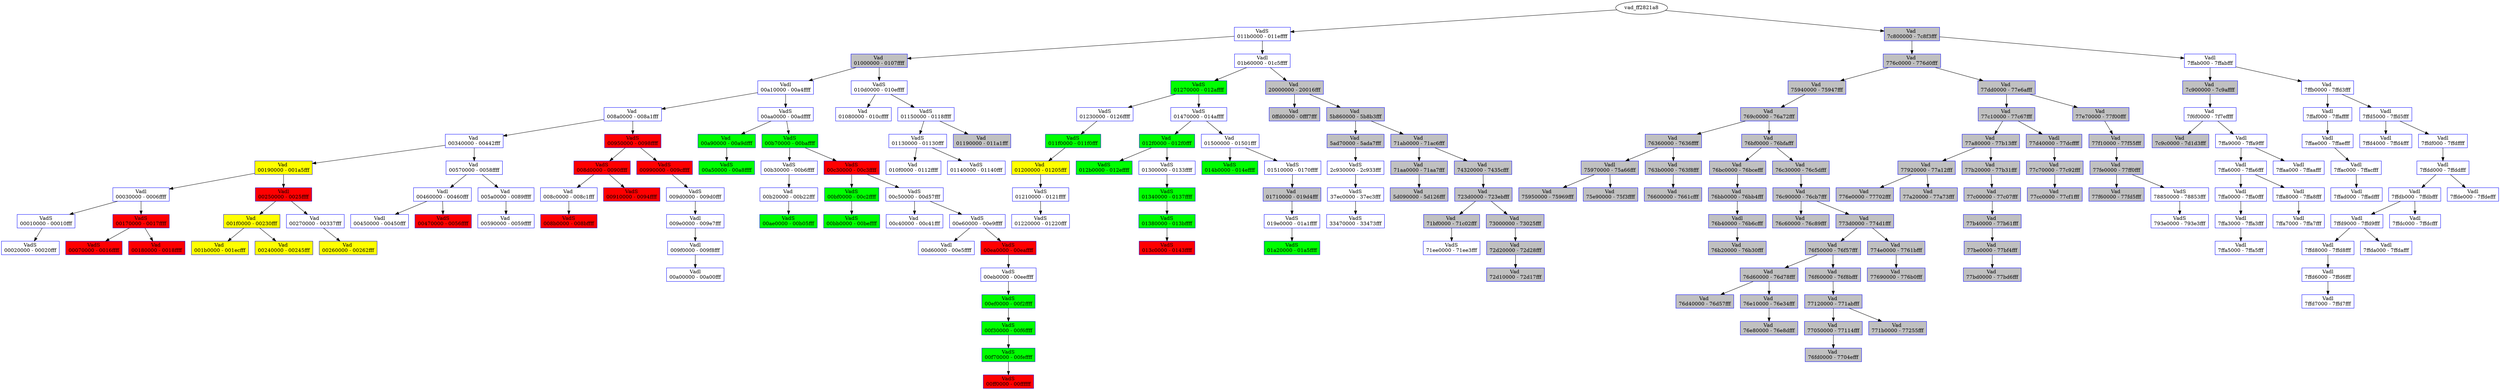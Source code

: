 /* Pid:    632 */
digraph processtree {
graph [rankdir = "TB"];
vad_ff2821a8 -> vad_80f64d18
vad_80f64d18 [label = "{ VadS\n011b0000 - 011effff }"shape = "record" color = "blue" style = "filled" fillcolor = "white"];
vad_80f64d18 -> vad_80f050a8
vad_80f050a8 [label = "{ Vad \n01000000 - 0107ffff }"shape = "record" color = "blue" style = "filled" fillcolor = "gray"];
vad_80f050a8 -> vad_ff290bd8
vad_ff290bd8 [label = "{ Vadl\n00a10000 - 00a4ffff }"shape = "record" color = "blue" style = "filled" fillcolor = "white"];
vad_ff290bd8 -> vad_ff227aa0
vad_ff227aa0 [label = "{ Vad \n008a0000 - 008a1fff }"shape = "record" color = "blue" style = "filled" fillcolor = "white"];
vad_ff227aa0 -> vad_80effdd8
vad_80effdd8 [label = "{ Vad \n00340000 - 00442fff }"shape = "record" color = "blue" style = "filled" fillcolor = "white"];
vad_80effdd8 -> vad_ff3bc660
vad_ff3bc660 [label = "{ Vad \n00190000 - 001a5fff }"shape = "record" color = "blue" style = "filled" fillcolor = "yellow"];
vad_ff3bc660 -> vad_ff2622a0
vad_ff2622a0 [label = "{ Vadl\n00030000 - 0006ffff }"shape = "record" color = "blue" style = "filled" fillcolor = "white"];
vad_ff2622a0 -> vad_810cc408
vad_810cc408 [label = "{ VadS\n00010000 - 00010fff }"shape = "record" color = "blue" style = "filled" fillcolor = "white"];
vad_810cc408 -> vad_81087e08
vad_81087e08 [label = "{ VadS\n00020000 - 00020fff }"shape = "record" color = "blue" style = "filled" fillcolor = "white"];
vad_ff2622a0 -> vad_810873b8
vad_810873b8 [label = "{ VadS\n00170000 - 0017ffff }"shape = "record" color = "blue" style = "filled" fillcolor = "red"];
vad_810873b8 -> vad_810ccca0
vad_810ccca0 [label = "{ VadS\n00070000 - 0016ffff }"shape = "record" color = "blue" style = "filled" fillcolor = "red"];
vad_810873b8 -> vad_ff3b0b38
vad_ff3b0b38 [label = "{ Vad \n00180000 - 0018ffff }"shape = "record" color = "blue" style = "filled" fillcolor = "red"];
vad_ff3bc660 -> vad_80f693a0
vad_80f693a0 [label = "{ Vadl\n00250000 - 0025ffff }"shape = "record" color = "blue" style = "filled" fillcolor = "red"];
vad_80f693a0 -> vad_80efa280
vad_80efa280 [label = "{ Vad \n001f0000 - 00230fff }"shape = "record" color = "blue" style = "filled" fillcolor = "yellow"];
vad_80efa280 -> vad_80f77d10
vad_80f77d10 [label = "{ Vad \n001b0000 - 001ecfff }"shape = "record" color = "blue" style = "filled" fillcolor = "yellow"];
vad_80efa280 -> vad_80fad378
vad_80fad378 [label = "{ Vad \n00240000 - 00245fff }"shape = "record" color = "blue" style = "filled" fillcolor = "yellow"];
vad_80f693a0 -> vad_80fb2e98
vad_80fb2e98 [label = "{ Vad \n00270000 - 00337fff }"shape = "record" color = "blue" style = "filled" fillcolor = "white"];
vad_80fb2e98 -> vad_80fb5a70
vad_80fb5a70 [label = "{ Vad \n00260000 - 00262fff }"shape = "record" color = "blue" style = "filled" fillcolor = "yellow"];
vad_80effdd8 -> vad_ff37a2e8
vad_ff37a2e8 [label = "{ Vad \n00570000 - 0058ffff }"shape = "record" color = "blue" style = "filled" fillcolor = "white"];
vad_ff37a2e8 -> vad_80febc90
vad_80febc90 [label = "{ Vadl\n00460000 - 00460fff }"shape = "record" color = "blue" style = "filled" fillcolor = "white"];
vad_80febc90 -> vad_ff2ac8c0
vad_ff2ac8c0 [label = "{ Vadl\n00450000 - 00450fff }"shape = "record" color = "blue" style = "filled" fillcolor = "white"];
vad_80febc90 -> vad_81031818
vad_81031818 [label = "{ VadS\n00470000 - 0056ffff }"shape = "record" color = "blue" style = "filled" fillcolor = "red"];
vad_ff37a2e8 -> vad_ff38f1f0
vad_ff38f1f0 [label = "{ Vad \n005a0000 - 0089ffff }"shape = "record" color = "blue" style = "filled" fillcolor = "white"];
vad_ff38f1f0 -> vad_ff3c0e68
vad_ff3c0e68 [label = "{ Vad \n00590000 - 0059ffff }"shape = "record" color = "blue" style = "filled" fillcolor = "white"];
vad_ff227aa0 -> vad_81049a98
vad_81049a98 [label = "{ VadS\n00950000 - 0098ffff }"shape = "record" color = "blue" style = "filled" fillcolor = "red"];
vad_81049a98 -> vad_8105e728
vad_8105e728 [label = "{ VadS\n008d0000 - 0090ffff }"shape = "record" color = "blue" style = "filled" fillcolor = "red"];
vad_8105e728 -> vad_ff374c38
vad_ff374c38 [label = "{ Vad \n008c0000 - 008c1fff }"shape = "record" color = "blue" style = "filled" fillcolor = "white"];
vad_ff374c38 -> vad_810c9728
vad_810c9728 [label = "{ VadS\n008b0000 - 008bffff }"shape = "record" color = "blue" style = "filled" fillcolor = "red"];
vad_8105e728 -> vad_81049728
vad_81049728 [label = "{ VadS\n00910000 - 0094ffff }"shape = "record" color = "blue" style = "filled" fillcolor = "red"];
vad_81049a98 -> vad_8105c980
vad_8105c980 [label = "{ VadS\n00990000 - 009cffff }"shape = "record" color = "blue" style = "filled" fillcolor = "red"];
vad_8105c980 -> vad_810464a8
vad_810464a8 [label = "{ VadS\n009d0000 - 009d0fff }"shape = "record" color = "blue" style = "filled" fillcolor = "white"];
vad_810464a8 -> vad_ff23a930
vad_ff23a930 [label = "{ Vadl\n009e0000 - 009e7fff }"shape = "record" color = "blue" style = "filled" fillcolor = "white"];
vad_ff23a930 -> vad_80f00bb0
vad_80f00bb0 [label = "{ Vadl\n009f0000 - 009f8fff }"shape = "record" color = "blue" style = "filled" fillcolor = "white"];
vad_80f00bb0 -> vad_ff2185e0
vad_ff2185e0 [label = "{ Vadl\n00a00000 - 00a00fff }"shape = "record" color = "blue" style = "filled" fillcolor = "white"];
vad_ff290bd8 -> vad_810b2610
vad_810b2610 [label = "{ VadS\n00aa0000 - 00adffff }"shape = "record" color = "blue" style = "filled" fillcolor = "white"];
vad_810b2610 -> vad_810270a8
vad_810270a8 [label = "{ Vad \n00a90000 - 00a9dfff }"shape = "record" color = "blue" style = "filled" fillcolor = "green"];
vad_810270a8 -> vad_ff1206b0
vad_ff1206b0 [label = "{ VadS\n00a50000 - 00a8ffff }"shape = "record" color = "blue" style = "filled" fillcolor = "green"];
vad_810b2610 -> vad_81076ae8
vad_81076ae8 [label = "{ VadS\n00b70000 - 00baffff }"shape = "record" color = "blue" style = "filled" fillcolor = "green"];
vad_81076ae8 -> vad_8105f5c0
vad_8105f5c0 [label = "{ VadS\n00b30000 - 00b6ffff }"shape = "record" color = "blue" style = "filled" fillcolor = "white"];
vad_8105f5c0 -> vad_ff230648
vad_ff230648 [label = "{ Vad \n00b20000 - 00b22fff }"shape = "record" color = "blue" style = "filled" fillcolor = "white"];
vad_ff230648 -> vad_80fa9270
vad_80fa9270 [label = "{ VadS\n00ae0000 - 00b05fff }"shape = "record" color = "blue" style = "filled" fillcolor = "green"];
vad_81076ae8 -> vad_ff38dbe8
vad_ff38dbe8 [label = "{ VadS\n00c30000 - 00c3ffff }"shape = "record" color = "blue" style = "filled" fillcolor = "red"];
vad_ff38dbe8 -> vad_810c9e08
vad_810c9e08 [label = "{ VadS\n00bf0000 - 00c2ffff }"shape = "record" color = "blue" style = "filled" fillcolor = "green"];
vad_810c9e08 -> vad_ff37c1e0
vad_ff37c1e0 [label = "{ VadS\n00bb0000 - 00beffff }"shape = "record" color = "blue" style = "filled" fillcolor = "green"];
vad_ff38dbe8 -> vad_ff368278
vad_ff368278 [label = "{ VadS\n00c50000 - 00d57fff }"shape = "record" color = "blue" style = "filled" fillcolor = "white"];
vad_ff368278 -> vad_ff2243b0
vad_ff2243b0 [label = "{ Vad \n00c40000 - 00c41fff }"shape = "record" color = "blue" style = "filled" fillcolor = "white"];
vad_ff368278 -> vad_ff384138
vad_ff384138 [label = "{ VadS\n00e60000 - 00e9ffff }"shape = "record" color = "blue" style = "filled" fillcolor = "white"];
vad_ff384138 -> vad_ff2209c0
vad_ff2209c0 [label = "{ Vadl\n00d60000 - 00e5ffff }"shape = "record" color = "blue" style = "filled" fillcolor = "white"];
vad_ff384138 -> vad_ff20b1d8
vad_ff20b1d8 [label = "{ VadS\n00ea0000 - 00eaffff }"shape = "record" color = "blue" style = "filled" fillcolor = "red"];
vad_ff20b1d8 -> vad_ff361988
vad_ff361988 [label = "{ VadS\n00eb0000 - 00eeffff }"shape = "record" color = "blue" style = "filled" fillcolor = "white"];
vad_ff361988 -> vad_ff1e8140
vad_ff1e8140 [label = "{ VadS\n00ef0000 - 00f2ffff }"shape = "record" color = "blue" style = "filled" fillcolor = "green"];
vad_ff1e8140 -> vad_ff3c0108
vad_ff3c0108 [label = "{ VadS\n00f30000 - 00f6ffff }"shape = "record" color = "blue" style = "filled" fillcolor = "green"];
vad_ff3c0108 -> vad_81031b88
vad_81031b88 [label = "{ VadS\n00f70000 - 00feffff }"shape = "record" color = "blue" style = "filled" fillcolor = "green"];
vad_81031b88 -> vad_ff3bed50
vad_ff3bed50 [label = "{ VadS\n00ff0000 - 00ffffff }"shape = "record" color = "blue" style = "filled" fillcolor = "red"];
vad_80f050a8 -> vad_ff3872f8
vad_ff3872f8 [label = "{ VadS\n010d0000 - 010effff }"shape = "record" color = "blue" style = "filled" fillcolor = "white"];
vad_ff3872f8 -> vad_ff1ea2d0
vad_ff1ea2d0 [label = "{ Vad \n01080000 - 010cffff }"shape = "record" color = "blue" style = "filled" fillcolor = "white"];
vad_ff3872f8 -> vad_80effb70
vad_80effb70 [label = "{ VadS\n01150000 - 0118ffff }"shape = "record" color = "blue" style = "filled" fillcolor = "white"];
vad_80effb70 -> vad_ff218c20
vad_ff218c20 [label = "{ VadS\n01130000 - 01130fff }"shape = "record" color = "blue" style = "filled" fillcolor = "white"];
vad_ff218c20 -> vad_ff247290
vad_ff247290 [label = "{ Vad \n010f0000 - 0112ffff }"shape = "record" color = "blue" style = "filled" fillcolor = "white"];
vad_ff218c20 -> vad_80fa4598
vad_80fa4598 [label = "{ VadS\n01140000 - 01140fff }"shape = "record" color = "blue" style = "filled" fillcolor = "white"];
vad_80effb70 -> vad_ff2a5488
vad_ff2a5488 [label = "{ Vad \n01190000 - 011a1fff }"shape = "record" color = "blue" style = "filled" fillcolor = "gray"];
vad_80f64d18 -> vad_ff25eee0
vad_ff25eee0 [label = "{ Vadl\n01b60000 - 01c5ffff }"shape = "record" color = "blue" style = "filled" fillcolor = "white"];
vad_ff25eee0 -> vad_ff244628
vad_ff244628 [label = "{ VadS\n01270000 - 012affff }"shape = "record" color = "blue" style = "filled" fillcolor = "green"];
vad_ff244628 -> vad_ff222a50
vad_ff222a50 [label = "{ VadS\n01230000 - 0126ffff }"shape = "record" color = "blue" style = "filled" fillcolor = "white"];
vad_ff222a50 -> vad_ff3b2a98
vad_ff3b2a98 [label = "{ VadS\n011f0000 - 011f0fff }"shape = "record" color = "blue" style = "filled" fillcolor = "green"];
vad_ff3b2a98 -> vad_ff1546d8
vad_ff1546d8 [label = "{ Vad \n01200000 - 01205fff }"shape = "record" color = "blue" style = "filled" fillcolor = "yellow"];
vad_ff1546d8 -> vad_80f75040
vad_80f75040 [label = "{ VadS\n01210000 - 0121ffff }"shape = "record" color = "blue" style = "filled" fillcolor = "white"];
vad_80f75040 -> vad_80ffd588
vad_80ffd588 [label = "{ VadS\n01220000 - 01220fff }"shape = "record" color = "blue" style = "filled" fillcolor = "white"];
vad_ff244628 -> vad_ff2a5218
vad_ff2a5218 [label = "{ VadS\n01470000 - 014affff }"shape = "record" color = "blue" style = "filled" fillcolor = "white"];
vad_ff2a5218 -> vad_ff23b0e8
vad_ff23b0e8 [label = "{ Vad \n012f0000 - 012f0fff }"shape = "record" color = "blue" style = "filled" fillcolor = "green"];
vad_ff23b0e8 -> vad_80fb6dd8
vad_80fb6dd8 [label = "{ VadS\n012b0000 - 012effff }"shape = "record" color = "blue" style = "filled" fillcolor = "green"];
vad_ff23b0e8 -> vad_ff394ed8
vad_ff394ed8 [label = "{ VadS\n01300000 - 0133ffff }"shape = "record" color = "blue" style = "filled" fillcolor = "white"];
vad_ff394ed8 -> vad_ff25aed8
vad_ff25aed8 [label = "{ VadS\n01340000 - 0137ffff }"shape = "record" color = "blue" style = "filled" fillcolor = "green"];
vad_ff25aed8 -> vad_80efe518
vad_80efe518 [label = "{ VadS\n01380000 - 013bffff }"shape = "record" color = "blue" style = "filled" fillcolor = "green"];
vad_80efe518 -> vad_ff161478
vad_ff161478 [label = "{ VadS\n013c0000 - 0143ffff }"shape = "record" color = "blue" style = "filled" fillcolor = "red"];
vad_ff2a5218 -> vad_ff1f32c8
vad_ff1f32c8 [label = "{ Vad \n01500000 - 01501fff }"shape = "record" color = "blue" style = "filled" fillcolor = "white"];
vad_ff1f32c8 -> vad_ff1f6130
vad_ff1f6130 [label = "{ VadS\n014b0000 - 014effff }"shape = "record" color = "blue" style = "filled" fillcolor = "green"];
vad_ff1f32c8 -> vad_ff15a228
vad_ff15a228 [label = "{ VadS\n01510000 - 0170ffff }"shape = "record" color = "blue" style = "filled" fillcolor = "white"];
vad_ff15a228 -> vad_ff1e96f0
vad_ff1e96f0 [label = "{ Vad \n01710000 - 019d4fff }"shape = "record" color = "blue" style = "filled" fillcolor = "gray"];
vad_ff1e96f0 -> vad_80f057c8
vad_80f057c8 [label = "{ VadS\n019e0000 - 01a1ffff }"shape = "record" color = "blue" style = "filled" fillcolor = "white"];
vad_80f057c8 -> vad_80fc61b0
vad_80fc61b0 [label = "{ VadS\n01a20000 - 01a5ffff }"shape = "record" color = "blue" style = "filled" fillcolor = "green"];
vad_ff25eee0 -> vad_ff1e9908
vad_ff1e9908 [label = "{ Vad \n20000000 - 20016fff }"shape = "record" color = "blue" style = "filled" fillcolor = "gray"];
vad_ff1e9908 -> vad_ff21d548
vad_ff21d548 [label = "{ Vad \n0ffd0000 - 0fff7fff }"shape = "record" color = "blue" style = "filled" fillcolor = "gray"];
vad_ff1e9908 -> vad_80f0db98
vad_80f0db98 [label = "{ Vad \n5b860000 - 5b8b3fff }"shape = "record" color = "blue" style = "filled" fillcolor = "gray"];
vad_80f0db98 -> vad_ff21ae40
vad_ff21ae40 [label = "{ Vad \n5ad70000 - 5ada7fff }"shape = "record" color = "blue" style = "filled" fillcolor = "gray"];
vad_ff21ae40 -> vad_ff230098
vad_ff230098 [label = "{ VadS\n2c930000 - 2c933fff }"shape = "record" color = "blue" style = "filled" fillcolor = "white"];
vad_ff230098 -> vad_80f08a40
vad_80f08a40 [label = "{ VadS\n37ec0000 - 37ec3fff }"shape = "record" color = "blue" style = "filled" fillcolor = "white"];
vad_80f08a40 -> vad_ff25f200
vad_ff25f200 [label = "{ VadS\n33470000 - 33473fff }"shape = "record" color = "blue" style = "filled" fillcolor = "white"];
vad_80f0db98 -> vad_80f28b18
vad_80f28b18 [label = "{ Vad \n71ab0000 - 71ac6fff }"shape = "record" color = "blue" style = "filled" fillcolor = "gray"];
vad_80f28b18 -> vad_80fb7880
vad_80fb7880 [label = "{ Vad \n71aa0000 - 71aa7fff }"shape = "record" color = "blue" style = "filled" fillcolor = "gray"];
vad_80fb7880 -> vad_80f00328
vad_80f00328 [label = "{ Vad \n5d090000 - 5d126fff }"shape = "record" color = "blue" style = "filled" fillcolor = "gray"];
vad_80f28b18 -> vad_80f04828
vad_80f04828 [label = "{ Vad \n74320000 - 7435cfff }"shape = "record" color = "blue" style = "filled" fillcolor = "gray"];
vad_80f04828 -> vad_ff22b900
vad_ff22b900 [label = "{ Vad \n723d0000 - 723ebfff }"shape = "record" color = "blue" style = "filled" fillcolor = "gray"];
vad_ff22b900 -> vad_ff1eb8a8
vad_ff1eb8a8 [label = "{ Vad \n71bf0000 - 71c02fff }"shape = "record" color = "blue" style = "filled" fillcolor = "gray"];
vad_ff1eb8a8 -> vad_ff122288
vad_ff122288 [label = "{ VadS\n71ee0000 - 71ee3fff }"shape = "record" color = "blue" style = "filled" fillcolor = "white"];
vad_ff22b900 -> vad_ff2a54b8
vad_ff2a54b8 [label = "{ Vad \n73000000 - 73025fff }"shape = "record" color = "blue" style = "filled" fillcolor = "gray"];
vad_ff2a54b8 -> vad_81001378
vad_81001378 [label = "{ Vad \n72d20000 - 72d28fff }"shape = "record" color = "blue" style = "filled" fillcolor = "gray"];
vad_81001378 -> vad_ff2320e8
vad_ff2320e8 [label = "{ Vad \n72d10000 - 72d17fff }"shape = "record" color = "blue" style = "filled" fillcolor = "gray"];
vad_ff2821a8 -> vad_80fad5b8
vad_80fad5b8 [label = "{ Vad \n7c800000 - 7c8f3fff }"shape = "record" color = "blue" style = "filled" fillcolor = "gray"];
vad_80fad5b8 -> vad_80f75288
vad_80f75288 [label = "{ Vad \n776c0000 - 776d0fff }"shape = "record" color = "blue" style = "filled" fillcolor = "gray"];
vad_80f75288 -> vad_80f645e0
vad_80f645e0 [label = "{ Vad \n75940000 - 75947fff }"shape = "record" color = "blue" style = "filled" fillcolor = "gray"];
vad_80f645e0 -> vad_ff2ad720
vad_ff2ad720 [label = "{ Vad \n769c0000 - 76a72fff }"shape = "record" color = "blue" style = "filled" fillcolor = "gray"];
vad_ff2ad720 -> vad_80efe620
vad_80efe620 [label = "{ Vad \n76360000 - 7636ffff }"shape = "record" color = "blue" style = "filled" fillcolor = "gray"];
vad_80efe620 -> vad_80f00bf0
vad_80f00bf0 [label = "{ Vadl\n75970000 - 75a66fff }"shape = "record" color = "blue" style = "filled" fillcolor = "gray"];
vad_80f00bf0 -> vad_ff2a57a8
vad_ff2a57a8 [label = "{ Vad \n75950000 - 75969fff }"shape = "record" color = "blue" style = "filled" fillcolor = "gray"];
vad_80f00bf0 -> vad_ff20b0c0
vad_ff20b0c0 [label = "{ Vad \n75e90000 - 75f3ffff }"shape = "record" color = "blue" style = "filled" fillcolor = "gray"];
vad_80efe620 -> vad_80f66808
vad_80f66808 [label = "{ Vad \n763b0000 - 763f8fff }"shape = "record" color = "blue" style = "filled" fillcolor = "gray"];
vad_80f66808 -> vad_ff2126e0
vad_ff2126e0 [label = "{ Vad \n76600000 - 7661cfff }"shape = "record" color = "blue" style = "filled" fillcolor = "gray"];
vad_ff2ad720 -> vad_80f00b78
vad_80f00b78 [label = "{ Vad \n76bf0000 - 76bfafff }"shape = "record" color = "blue" style = "filled" fillcolor = "gray"];
vad_80f00b78 -> vad_ff360c60
vad_ff360c60 [label = "{ Vad \n76bc0000 - 76bcefff }"shape = "record" color = "blue" style = "filled" fillcolor = "gray"];
vad_ff360c60 -> vad_80fb3a38
vad_80fb3a38 [label = "{ Vad \n76bb0000 - 76bb4fff }"shape = "record" color = "blue" style = "filled" fillcolor = "gray"];
vad_80fb3a38 -> vad_ff39b008
vad_ff39b008 [label = "{ Vadl\n76b40000 - 76b6cfff }"shape = "record" color = "blue" style = "filled" fillcolor = "gray"];
vad_ff39b008 -> vad_ff15a248
vad_ff15a248 [label = "{ Vad \n76b20000 - 76b30fff }"shape = "record" color = "blue" style = "filled" fillcolor = "gray"];
vad_80f00b78 -> vad_80fada50
vad_80fada50 [label = "{ Vad \n76c30000 - 76c5dfff }"shape = "record" color = "blue" style = "filled" fillcolor = "gray"];
vad_80fada50 -> vad_81026b08
vad_81026b08 [label = "{ Vad \n76c90000 - 76cb7fff }"shape = "record" color = "blue" style = "filled" fillcolor = "gray"];
vad_81026b08 -> vad_80fb3a08
vad_80fb3a08 [label = "{ Vad \n76c60000 - 76c89fff }"shape = "record" color = "blue" style = "filled" fillcolor = "gray"];
vad_81026b08 -> vad_ff3be8f8
vad_ff3be8f8 [label = "{ Vad \n773d0000 - 774d1fff }"shape = "record" color = "blue" style = "filled" fillcolor = "gray"];
vad_ff3be8f8 -> vad_ff234ca8
vad_ff234ca8 [label = "{ Vad \n76f50000 - 76f57fff }"shape = "record" color = "blue" style = "filled" fillcolor = "gray"];
vad_ff234ca8 -> vad_ff1e6bf0
vad_ff1e6bf0 [label = "{ Vad \n76d60000 - 76d78fff }"shape = "record" color = "blue" style = "filled" fillcolor = "gray"];
vad_ff1e6bf0 -> vad_ff149740
vad_ff149740 [label = "{ Vad \n76d40000 - 76d57fff }"shape = "record" color = "blue" style = "filled" fillcolor = "gray"];
vad_ff1e6bf0 -> vad_ff23b0a8
vad_ff23b0a8 [label = "{ Vad \n76e10000 - 76e34fff }"shape = "record" color = "blue" style = "filled" fillcolor = "gray"];
vad_ff23b0a8 -> vad_ff21d0b8
vad_ff21d0b8 [label = "{ Vad \n76e80000 - 76e8dfff }"shape = "record" color = "blue" style = "filled" fillcolor = "gray"];
vad_ff234ca8 -> vad_ff1ef9d8
vad_ff1ef9d8 [label = "{ Vad \n76f60000 - 76f8bfff }"shape = "record" color = "blue" style = "filled" fillcolor = "gray"];
vad_ff1ef9d8 -> vad_ff21d0e8
vad_ff21d0e8 [label = "{ Vad \n77120000 - 771abfff }"shape = "record" color = "blue" style = "filled" fillcolor = "gray"];
vad_ff21d0e8 -> vad_ff1394c0
vad_ff1394c0 [label = "{ Vad \n77050000 - 77114fff }"shape = "record" color = "blue" style = "filled" fillcolor = "gray"];
vad_ff1394c0 -> vad_ff1e9330
vad_ff1e9330 [label = "{ Vad \n76fd0000 - 7704efff }"shape = "record" color = "blue" style = "filled" fillcolor = "gray"];
vad_ff21d0e8 -> vad_ff206300
vad_ff206300 [label = "{ Vad \n771b0000 - 77255fff }"shape = "record" color = "blue" style = "filled" fillcolor = "gray"];
vad_ff3be8f8 -> vad_80fb3578
vad_80fb3578 [label = "{ Vad \n774e0000 - 7761bfff }"shape = "record" color = "blue" style = "filled" fillcolor = "gray"];
vad_80fb3578 -> vad_ff29f9d8
vad_ff29f9d8 [label = "{ Vad \n77690000 - 776b0fff }"shape = "record" color = "blue" style = "filled" fillcolor = "gray"];
vad_80f75288 -> vad_80fbd088
vad_80fbd088 [label = "{ Vad \n77dd0000 - 77e6afff }"shape = "record" color = "blue" style = "filled" fillcolor = "gray"];
vad_80fbd088 -> vad_80f07668
vad_80f07668 [label = "{ Vad \n77c10000 - 77c67fff }"shape = "record" color = "blue" style = "filled" fillcolor = "gray"];
vad_80f07668 -> vad_80f0c5f0
vad_80f0c5f0 [label = "{ Vad \n77a80000 - 77b13fff }"shape = "record" color = "blue" style = "filled" fillcolor = "gray"];
vad_80f0c5f0 -> vad_80f66550
vad_80f66550 [label = "{ Vad \n77920000 - 77a12fff }"shape = "record" color = "blue" style = "filled" fillcolor = "gray"];
vad_80f66550 -> vad_80ff60f8
vad_80ff60f8 [label = "{ Vad \n776e0000 - 77702fff }"shape = "record" color = "blue" style = "filled" fillcolor = "gray"];
vad_80f66550 -> vad_ff3b91e8
vad_ff3b91e8 [label = "{ Vad \n77a20000 - 77a73fff }"shape = "record" color = "blue" style = "filled" fillcolor = "gray"];
vad_80f0c5f0 -> vad_80ef9a08
vad_80ef9a08 [label = "{ Vad \n77b20000 - 77b31fff }"shape = "record" color = "blue" style = "filled" fillcolor = "gray"];
vad_80ef9a08 -> vad_80feb178
vad_80feb178 [label = "{ Vad \n77c00000 - 77c07fff }"shape = "record" color = "blue" style = "filled" fillcolor = "gray"];
vad_80feb178 -> vad_80fb4a40
vad_80fb4a40 [label = "{ Vad \n77b40000 - 77b61fff }"shape = "record" color = "blue" style = "filled" fillcolor = "gray"];
vad_80fb4a40 -> vad_ff38b1d8
vad_ff38b1d8 [label = "{ Vad \n77be0000 - 77bf4fff }"shape = "record" color = "blue" style = "filled" fillcolor = "gray"];
vad_ff38b1d8 -> vad_ff25ded8
vad_ff25ded8 [label = "{ Vad \n77bd0000 - 77bd6fff }"shape = "record" color = "blue" style = "filled" fillcolor = "gray"];
vad_80f07668 -> vad_ff29d880
vad_ff29d880 [label = "{ Vadl\n77d40000 - 77dcffff }"shape = "record" color = "blue" style = "filled" fillcolor = "gray"];
vad_ff29d880 -> vad_ff1e6c20
vad_ff1e6c20 [label = "{ Vad \n77c70000 - 77c92fff }"shape = "record" color = "blue" style = "filled" fillcolor = "gray"];
vad_ff1e6c20 -> vad_ff2320a8
vad_ff2320a8 [label = "{ Vad \n77cc0000 - 77cf1fff }"shape = "record" color = "blue" style = "filled" fillcolor = "gray"];
vad_80fbd088 -> vad_80ff5e80
vad_80ff5e80 [label = "{ Vad \n77e70000 - 77f00fff }"shape = "record" color = "blue" style = "filled" fillcolor = "gray"];
vad_80ff5e80 -> vad_80f0cad0
vad_80f0cad0 [label = "{ Vad \n77f10000 - 77f55fff }"shape = "record" color = "blue" style = "filled" fillcolor = "gray"];
vad_80f0cad0 -> vad_80f4b398
vad_80f4b398 [label = "{ Vad \n77fe0000 - 77ff0fff }"shape = "record" color = "blue" style = "filled" fillcolor = "gray"];
vad_80f4b398 -> vad_80fb5250
vad_80fb5250 [label = "{ Vad \n77f60000 - 77fd5fff }"shape = "record" color = "blue" style = "filled" fillcolor = "gray"];
vad_80f4b398 -> vad_80f70e68
vad_80f70e68 [label = "{ VadS\n78850000 - 78853fff }"shape = "record" color = "blue" style = "filled" fillcolor = "white"];
vad_80f70e68 -> vad_ff25a0e8
vad_ff25a0e8 [label = "{ VadS\n793e0000 - 793e3fff }"shape = "record" color = "blue" style = "filled" fillcolor = "white"];
vad_80fad5b8 -> vad_ff29e4e0
vad_ff29e4e0 [label = "{ Vadl\n7ffab000 - 7ffabfff }"shape = "record" color = "blue" style = "filled" fillcolor = "white"];
vad_ff29e4e0 -> vad_80fbe800
vad_80fbe800 [label = "{ Vad \n7c900000 - 7c9affff }"shape = "record" color = "blue" style = "filled" fillcolor = "gray"];
vad_80fbe800 -> vad_80fca108
vad_80fca108 [label = "{ Vad \n7f6f0000 - 7f7effff }"shape = "record" color = "blue" style = "filled" fillcolor = "white"];
vad_80fca108 -> vad_80f0a9d0
vad_80f0a9d0 [label = "{ Vad \n7c9c0000 - 7d1d3fff }"shape = "record" color = "blue" style = "filled" fillcolor = "gray"];
vad_80fca108 -> vad_ff24efc8
vad_ff24efc8 [label = "{ Vadl\n7ffa9000 - 7ffa9fff }"shape = "record" color = "blue" style = "filled" fillcolor = "white"];
vad_ff24efc8 -> vad_ff39b0d8
vad_ff39b0d8 [label = "{ Vadl\n7ffa6000 - 7ffa6fff }"shape = "record" color = "blue" style = "filled" fillcolor = "white"];
vad_ff39b0d8 -> vad_ff394e90
vad_ff394e90 [label = "{ Vadl\n7ffa0000 - 7ffa0fff }"shape = "record" color = "blue" style = "filled" fillcolor = "white"];
vad_ff394e90 -> vad_ff3b8f40
vad_ff3b8f40 [label = "{ Vadl\n7ffa3000 - 7ffa3fff }"shape = "record" color = "blue" style = "filled" fillcolor = "white"];
vad_ff3b8f40 -> vad_80f29ea0
vad_80f29ea0 [label = "{ Vadl\n7ffa5000 - 7ffa5fff }"shape = "record" color = "blue" style = "filled" fillcolor = "white"];
vad_ff39b0d8 -> vad_ff1f31f0
vad_ff1f31f0 [label = "{ Vadl\n7ffa8000 - 7ffa8fff }"shape = "record" color = "blue" style = "filled" fillcolor = "white"];
vad_ff1f31f0 -> vad_80f70268
vad_80f70268 [label = "{ Vadl\n7ffa7000 - 7ffa7fff }"shape = "record" color = "blue" style = "filled" fillcolor = "white"];
vad_ff24efc8 -> vad_ff21d578
vad_ff21d578 [label = "{ Vadl\n7ffaa000 - 7ffaafff }"shape = "record" color = "blue" style = "filled" fillcolor = "white"];
vad_ff29e4e0 -> vad_80fca5a0
vad_80fca5a0 [label = "{ Vad \n7ffb0000 - 7ffd3fff }"shape = "record" color = "blue" style = "filled" fillcolor = "white"];
vad_80fca5a0 -> vad_ff3caaf8
vad_ff3caaf8 [label = "{ Vadl\n7ffaf000 - 7ffaffff }"shape = "record" color = "blue" style = "filled" fillcolor = "white"];
vad_ff3caaf8 -> vad_80f55e08
vad_80f55e08 [label = "{ Vadl\n7ffae000 - 7ffaefff }"shape = "record" color = "blue" style = "filled" fillcolor = "white"];
vad_80f55e08 -> vad_ff377168
vad_ff377168 [label = "{ Vadl\n7ffac000 - 7ffacfff }"shape = "record" color = "blue" style = "filled" fillcolor = "white"];
vad_ff377168 -> vad_80f68cf8
vad_80f68cf8 [label = "{ Vadl\n7ffad000 - 7ffadfff }"shape = "record" color = "blue" style = "filled" fillcolor = "white"];
vad_80fca5a0 -> vad_80f59778
vad_80f59778 [label = "{ Vadl\n7ffd5000 - 7ffd5fff }"shape = "record" color = "blue" style = "filled" fillcolor = "white"];
vad_80f59778 -> vad_ff2161e0
vad_ff2161e0 [label = "{ Vadl\n7ffd4000 - 7ffd4fff }"shape = "record" color = "blue" style = "filled" fillcolor = "white"];
vad_80f59778 -> vad_80f59578
vad_80f59578 [label = "{ Vadl\n7ffdf000 - 7ffdffff }"shape = "record" color = "blue" style = "filled" fillcolor = "white"];
vad_80f59578 -> vad_80fae9e8
vad_80fae9e8 [label = "{ Vadl\n7ffdd000 - 7ffddfff }"shape = "record" color = "blue" style = "filled" fillcolor = "white"];
vad_80fae9e8 -> vad_ff29f0b8
vad_ff29f0b8 [label = "{ Vadl\n7ffdb000 - 7ffdbfff }"shape = "record" color = "blue" style = "filled" fillcolor = "white"];
vad_ff29f0b8 -> vad_80f05350
vad_80f05350 [label = "{ Vadl\n7ffd9000 - 7ffd9fff }"shape = "record" color = "blue" style = "filled" fillcolor = "white"];
vad_80f05350 -> vad_ff22acb0
vad_ff22acb0 [label = "{ Vadl\n7ffd8000 - 7ffd8fff }"shape = "record" color = "blue" style = "filled" fillcolor = "white"];
vad_ff22acb0 -> vad_81027b90
vad_81027b90 [label = "{ Vadl\n7ffd6000 - 7ffd6fff }"shape = "record" color = "blue" style = "filled" fillcolor = "white"];
vad_81027b90 -> vad_80f2d6b0
vad_80f2d6b0 [label = "{ Vadl\n7ffd7000 - 7ffd7fff }"shape = "record" color = "blue" style = "filled" fillcolor = "white"];
vad_80f05350 -> vad_80f783c0
vad_80f783c0 [label = "{ Vadl\n7ffda000 - 7ffdafff }"shape = "record" color = "blue" style = "filled" fillcolor = "white"];
vad_ff29f0b8 -> vad_80efe9b8
vad_80efe9b8 [label = "{ Vadl\n7ffdc000 - 7ffdcfff }"shape = "record" color = "blue" style = "filled" fillcolor = "white"];
vad_80fae9e8 -> vad_ff281cf8
vad_ff281cf8 [label = "{ Vadl\n7ffde000 - 7ffdefff }"shape = "record" color = "blue" style = "filled" fillcolor = "white"];
}
